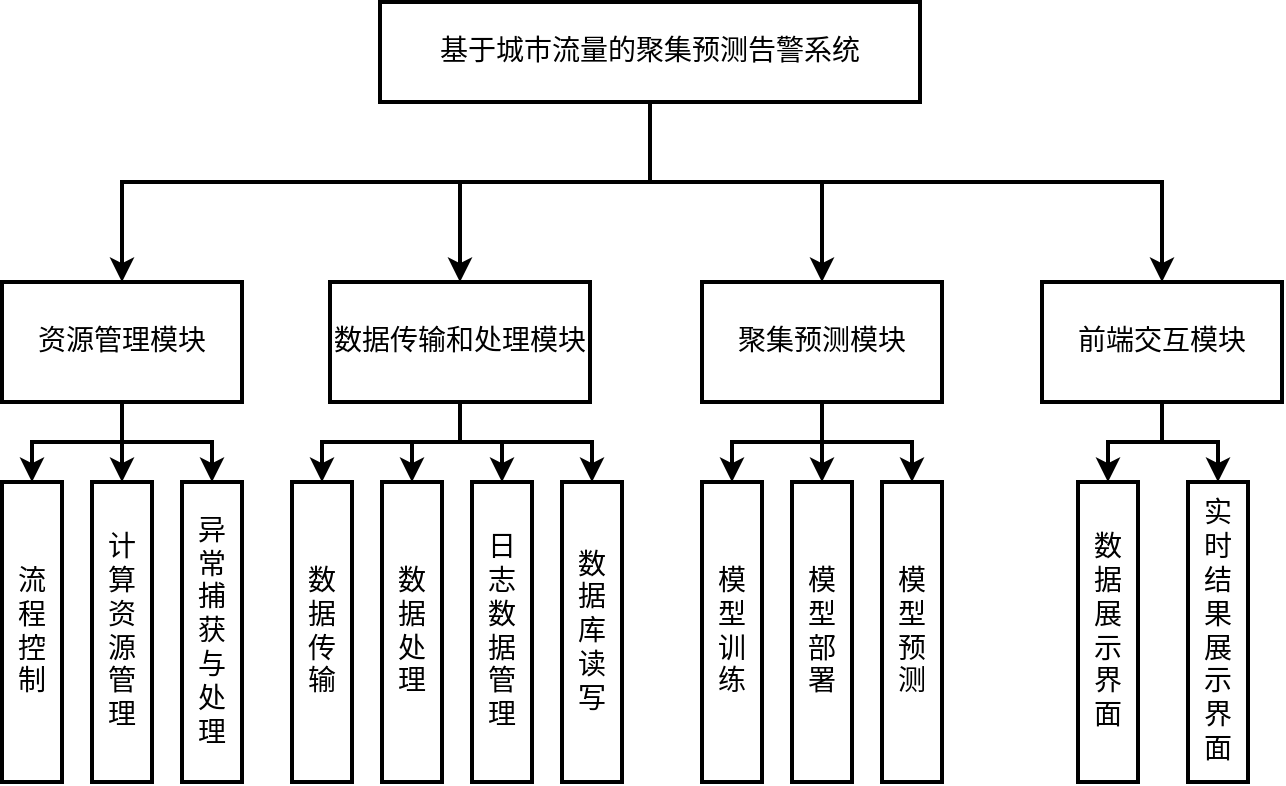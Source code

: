 <mxfile version="16.5.1" type="device"><diagram id="prtHgNgQTEPvFCAcTncT" name="Page-1"><mxGraphModel dx="1106" dy="997" grid="1" gridSize="10" guides="1" tooltips="1" connect="1" arrows="1" fold="1" page="1" pageScale="1" pageWidth="827" pageHeight="1169" math="0" shadow="0"><root><mxCell id="0"/><mxCell id="1" parent="0"/><mxCell id="UrFuqN-m0iXRGwO_2ISp-1" value="&lt;font style=&quot;font-size: 14px&quot; face=&quot;Times New Roman&quot;&gt;基于城市流量的聚集预测告警系统&lt;/font&gt;" style="rounded=0;whiteSpace=wrap;html=1;strokeWidth=2;" parent="1" vertex="1"><mxGeometry x="279" y="110" width="270" height="50" as="geometry"/></mxCell><mxCell id="UrFuqN-m0iXRGwO_2ISp-2" value="资源管理模块" style="rounded=0;whiteSpace=wrap;html=1;fontFamily=Times New Roman;fontSize=14;strokeWidth=2;" parent="1" vertex="1"><mxGeometry x="90" y="250" width="120" height="60" as="geometry"/></mxCell><mxCell id="UrFuqN-m0iXRGwO_2ISp-3" value="数据传输和处理模块" style="rounded=0;whiteSpace=wrap;html=1;fontFamily=Times New Roman;fontSize=14;strokeWidth=2;" parent="1" vertex="1"><mxGeometry x="254" y="250" width="130" height="60" as="geometry"/></mxCell><mxCell id="UrFuqN-m0iXRGwO_2ISp-4" value="聚集预测模块" style="rounded=0;whiteSpace=wrap;html=1;fontFamily=Times New Roman;fontSize=14;strokeWidth=2;" parent="1" vertex="1"><mxGeometry x="440" y="250" width="120" height="60" as="geometry"/></mxCell><mxCell id="UrFuqN-m0iXRGwO_2ISp-5" value="前端交互模块" style="rounded=0;whiteSpace=wrap;html=1;fontFamily=Times New Roman;fontSize=14;strokeWidth=2;" parent="1" vertex="1"><mxGeometry x="610" y="250" width="120" height="60" as="geometry"/></mxCell><mxCell id="UrFuqN-m0iXRGwO_2ISp-6" value="" style="endArrow=classic;html=1;rounded=0;fontFamily=Times New Roman;fontSize=14;exitX=0.5;exitY=1;exitDx=0;exitDy=0;entryX=0.5;entryY=0;entryDx=0;entryDy=0;strokeWidth=2;" parent="1" source="UrFuqN-m0iXRGwO_2ISp-1" target="UrFuqN-m0iXRGwO_2ISp-2" edge="1"><mxGeometry width="50" height="50" relative="1" as="geometry"><mxPoint x="390" y="550" as="sourcePoint"/><mxPoint x="440" y="500" as="targetPoint"/><Array as="points"><mxPoint x="414" y="200"/><mxPoint x="150" y="200"/></Array></mxGeometry></mxCell><mxCell id="UrFuqN-m0iXRGwO_2ISp-7" value="" style="endArrow=classic;html=1;rounded=0;fontFamily=Times New Roman;fontSize=14;exitX=0.5;exitY=1;exitDx=0;exitDy=0;entryX=0.5;entryY=0;entryDx=0;entryDy=0;strokeWidth=2;" parent="1" source="UrFuqN-m0iXRGwO_2ISp-1" target="UrFuqN-m0iXRGwO_2ISp-3" edge="1"><mxGeometry width="50" height="50" relative="1" as="geometry"><mxPoint x="424" y="170" as="sourcePoint"/><mxPoint x="110" y="260" as="targetPoint"/><Array as="points"><mxPoint x="414" y="200"/><mxPoint x="319" y="200"/></Array></mxGeometry></mxCell><mxCell id="UrFuqN-m0iXRGwO_2ISp-8" value="" style="endArrow=classic;html=1;rounded=0;fontFamily=Times New Roman;fontSize=14;exitX=0.5;exitY=1;exitDx=0;exitDy=0;entryX=0.5;entryY=0;entryDx=0;entryDy=0;strokeWidth=2;" parent="1" source="UrFuqN-m0iXRGwO_2ISp-1" target="UrFuqN-m0iXRGwO_2ISp-4" edge="1"><mxGeometry width="50" height="50" relative="1" as="geometry"><mxPoint x="434" y="180" as="sourcePoint"/><mxPoint x="120" y="270" as="targetPoint"/><Array as="points"><mxPoint x="414" y="200"/><mxPoint x="500" y="200"/></Array></mxGeometry></mxCell><mxCell id="UrFuqN-m0iXRGwO_2ISp-9" value="" style="endArrow=classic;html=1;rounded=0;fontFamily=Times New Roman;fontSize=14;exitX=0.5;exitY=1;exitDx=0;exitDy=0;strokeWidth=2;" parent="1" source="UrFuqN-m0iXRGwO_2ISp-1" target="UrFuqN-m0iXRGwO_2ISp-5" edge="1"><mxGeometry width="50" height="50" relative="1" as="geometry"><mxPoint x="520" y="350" as="sourcePoint"/><mxPoint x="230" y="470" as="targetPoint"/><Array as="points"><mxPoint x="414" y="200"/><mxPoint x="670" y="200"/></Array></mxGeometry></mxCell><mxCell id="UrFuqN-m0iXRGwO_2ISp-11" value="" style="rounded=0;whiteSpace=wrap;html=1;fontFamily=Times New Roman;fontSize=14;horizontal=1;verticalAlign=middle;fontColor=default;strokeWidth=2;" parent="1" vertex="1"><mxGeometry x="90" y="350" width="30" height="150" as="geometry"/></mxCell><mxCell id="UrFuqN-m0iXRGwO_2ISp-12" value="" style="rounded=0;whiteSpace=wrap;html=1;fontFamily=Times New Roman;fontSize=14;horizontal=1;verticalAlign=middle;fontColor=default;strokeWidth=2;" parent="1" vertex="1"><mxGeometry x="135" y="350" width="30" height="150" as="geometry"/></mxCell><mxCell id="UrFuqN-m0iXRGwO_2ISp-13" value="" style="rounded=0;whiteSpace=wrap;html=1;fontFamily=Times New Roman;fontSize=14;horizontal=1;verticalAlign=middle;fontColor=default;strokeWidth=2;" parent="1" vertex="1"><mxGeometry x="180" y="350" width="30" height="150" as="geometry"/></mxCell><mxCell id="UrFuqN-m0iXRGwO_2ISp-14" value="流程控制" style="text;html=1;strokeColor=none;fillColor=none;align=center;verticalAlign=middle;whiteSpace=wrap;rounded=0;fontFamily=Times New Roman;fontSize=14;fontColor=default;strokeWidth=2;" parent="1" vertex="1"><mxGeometry x="95" y="360" width="20" height="130" as="geometry"/></mxCell><mxCell id="UrFuqN-m0iXRGwO_2ISp-15" value="计算资源管理" style="text;html=1;strokeColor=none;fillColor=none;align=center;verticalAlign=middle;whiteSpace=wrap;rounded=0;fontFamily=Times New Roman;fontSize=14;fontColor=default;strokeWidth=2;" parent="1" vertex="1"><mxGeometry x="140" y="360" width="20" height="130" as="geometry"/></mxCell><mxCell id="UrFuqN-m0iXRGwO_2ISp-16" value="异常捕获与处理" style="text;html=1;strokeColor=none;fillColor=none;align=center;verticalAlign=middle;whiteSpace=wrap;rounded=0;fontFamily=Times New Roman;fontSize=14;fontColor=default;strokeWidth=2;" parent="1" vertex="1"><mxGeometry x="185" y="360" width="20" height="130" as="geometry"/></mxCell><mxCell id="UrFuqN-m0iXRGwO_2ISp-17" value="" style="endArrow=classic;html=1;rounded=0;fontFamily=Times New Roman;fontSize=14;fontColor=default;exitX=0.5;exitY=1;exitDx=0;exitDy=0;entryX=0.5;entryY=0;entryDx=0;entryDy=0;strokeWidth=2;" parent="1" source="UrFuqN-m0iXRGwO_2ISp-2" target="UrFuqN-m0iXRGwO_2ISp-11" edge="1"><mxGeometry width="50" height="50" relative="1" as="geometry"><mxPoint x="440" y="530" as="sourcePoint"/><mxPoint x="490" y="480" as="targetPoint"/><Array as="points"><mxPoint x="150" y="330"/><mxPoint x="105" y="330"/></Array></mxGeometry></mxCell><mxCell id="UrFuqN-m0iXRGwO_2ISp-18" value="" style="endArrow=classic;html=1;rounded=0;fontFamily=Times New Roman;fontSize=14;fontColor=default;exitX=0.5;exitY=1;exitDx=0;exitDy=0;entryX=0.5;entryY=0;entryDx=0;entryDy=0;strokeWidth=2;" parent="1" source="UrFuqN-m0iXRGwO_2ISp-2" target="UrFuqN-m0iXRGwO_2ISp-12" edge="1"><mxGeometry width="50" height="50" relative="1" as="geometry"><mxPoint x="440" y="530" as="sourcePoint"/><mxPoint x="490" y="480" as="targetPoint"/></mxGeometry></mxCell><mxCell id="UrFuqN-m0iXRGwO_2ISp-19" value="" style="endArrow=classic;html=1;rounded=0;fontFamily=Times New Roman;fontSize=14;fontColor=default;entryX=0.5;entryY=0;entryDx=0;entryDy=0;strokeWidth=2;" parent="1" target="UrFuqN-m0iXRGwO_2ISp-13" edge="1"><mxGeometry width="50" height="50" relative="1" as="geometry"><mxPoint x="150" y="310" as="sourcePoint"/><mxPoint x="490" y="480" as="targetPoint"/><Array as="points"><mxPoint x="150" y="330"/><mxPoint x="195" y="330"/></Array></mxGeometry></mxCell><mxCell id="UrFuqN-m0iXRGwO_2ISp-20" value="" style="rounded=0;whiteSpace=wrap;html=1;fontFamily=Times New Roman;fontSize=14;horizontal=1;verticalAlign=middle;fontColor=default;strokeWidth=2;" parent="1" vertex="1"><mxGeometry x="235" y="350" width="30" height="150" as="geometry"/></mxCell><mxCell id="UrFuqN-m0iXRGwO_2ISp-21" value="" style="rounded=0;whiteSpace=wrap;html=1;fontFamily=Times New Roman;fontSize=14;horizontal=1;verticalAlign=middle;fontColor=default;strokeWidth=2;" parent="1" vertex="1"><mxGeometry x="280" y="350" width="30" height="150" as="geometry"/></mxCell><mxCell id="UrFuqN-m0iXRGwO_2ISp-22" value="" style="rounded=0;whiteSpace=wrap;html=1;fontFamily=Times New Roman;fontSize=14;horizontal=1;verticalAlign=middle;fontColor=default;strokeWidth=2;" parent="1" vertex="1"><mxGeometry x="325" y="350" width="30" height="150" as="geometry"/></mxCell><mxCell id="UrFuqN-m0iXRGwO_2ISp-23" value="数据传输" style="text;html=1;strokeColor=none;fillColor=none;align=center;verticalAlign=middle;whiteSpace=wrap;rounded=0;fontFamily=Times New Roman;fontSize=14;fontColor=default;strokeWidth=2;" parent="1" vertex="1"><mxGeometry x="240" y="360" width="20" height="130" as="geometry"/></mxCell><mxCell id="UrFuqN-m0iXRGwO_2ISp-24" value="数据处理" style="text;html=1;strokeColor=none;fillColor=none;align=center;verticalAlign=middle;whiteSpace=wrap;rounded=0;fontFamily=Times New Roman;fontSize=14;fontColor=default;strokeWidth=2;" parent="1" vertex="1"><mxGeometry x="285" y="360" width="20" height="130" as="geometry"/></mxCell><mxCell id="UrFuqN-m0iXRGwO_2ISp-25" value="日志数据管理" style="text;html=1;strokeColor=none;fillColor=none;align=center;verticalAlign=middle;whiteSpace=wrap;rounded=0;fontFamily=Times New Roman;fontSize=14;fontColor=default;strokeWidth=2;" parent="1" vertex="1"><mxGeometry x="330" y="360" width="20" height="130" as="geometry"/></mxCell><mxCell id="UrFuqN-m0iXRGwO_2ISp-26" value="" style="endArrow=classic;html=1;rounded=0;fontFamily=Times New Roman;fontSize=14;fontColor=default;exitX=0.5;exitY=1;exitDx=0;exitDy=0;entryX=0.5;entryY=0;entryDx=0;entryDy=0;strokeWidth=2;" parent="1" target="UrFuqN-m0iXRGwO_2ISp-20" edge="1"><mxGeometry width="50" height="50" relative="1" as="geometry"><mxPoint x="319" y="310" as="sourcePoint"/><mxPoint x="659" y="480" as="targetPoint"/><Array as="points"><mxPoint x="319" y="330"/><mxPoint x="250" y="330"/></Array></mxGeometry></mxCell><mxCell id="UrFuqN-m0iXRGwO_2ISp-27" value="" style="endArrow=classic;html=1;rounded=0;fontFamily=Times New Roman;fontSize=14;fontColor=default;exitX=0.5;exitY=1;exitDx=0;exitDy=0;entryX=0.5;entryY=0;entryDx=0;entryDy=0;strokeWidth=2;" parent="1" target="UrFuqN-m0iXRGwO_2ISp-21" edge="1"><mxGeometry width="50" height="50" relative="1" as="geometry"><mxPoint x="319" y="310" as="sourcePoint"/><mxPoint x="659" y="480" as="targetPoint"/><Array as="points"><mxPoint x="319" y="330"/><mxPoint x="295" y="330"/></Array></mxGeometry></mxCell><mxCell id="UrFuqN-m0iXRGwO_2ISp-28" value="" style="endArrow=classic;html=1;rounded=0;fontFamily=Times New Roman;fontSize=14;fontColor=default;entryX=0.5;entryY=0;entryDx=0;entryDy=0;strokeWidth=2;" parent="1" target="UrFuqN-m0iXRGwO_2ISp-22" edge="1"><mxGeometry width="50" height="50" relative="1" as="geometry"><mxPoint x="319" y="310" as="sourcePoint"/><mxPoint x="659" y="480" as="targetPoint"/><Array as="points"><mxPoint x="319" y="330"/><mxPoint x="340" y="330"/></Array></mxGeometry></mxCell><mxCell id="UrFuqN-m0iXRGwO_2ISp-29" value="" style="rounded=0;whiteSpace=wrap;html=1;fontFamily=Times New Roman;fontSize=14;horizontal=1;verticalAlign=middle;fontColor=default;strokeWidth=2;" parent="1" vertex="1"><mxGeometry x="370" y="350" width="30" height="150" as="geometry"/></mxCell><mxCell id="UrFuqN-m0iXRGwO_2ISp-30" value="" style="endArrow=classic;html=1;rounded=0;fontFamily=Times New Roman;fontSize=14;fontColor=default;exitX=0.5;exitY=1;exitDx=0;exitDy=0;entryX=0.5;entryY=0;entryDx=0;entryDy=0;strokeWidth=2;" parent="1" source="UrFuqN-m0iXRGwO_2ISp-3" target="UrFuqN-m0iXRGwO_2ISp-29" edge="1"><mxGeometry width="50" height="50" relative="1" as="geometry"><mxPoint x="414" y="550" as="sourcePoint"/><mxPoint x="464" y="500" as="targetPoint"/><Array as="points"><mxPoint x="319" y="330"/><mxPoint x="385" y="330"/></Array></mxGeometry></mxCell><mxCell id="UrFuqN-m0iXRGwO_2ISp-31" value="数据库读写" style="text;html=1;strokeColor=none;fillColor=none;align=center;verticalAlign=middle;whiteSpace=wrap;rounded=0;fontFamily=Times New Roman;fontSize=14;fontColor=default;strokeWidth=2;" parent="1" vertex="1"><mxGeometry x="375" y="360" width="20" height="130" as="geometry"/></mxCell><mxCell id="UrFuqN-m0iXRGwO_2ISp-32" value="" style="rounded=0;whiteSpace=wrap;html=1;fontFamily=Times New Roman;fontSize=14;horizontal=1;verticalAlign=middle;fontColor=default;strokeWidth=2;" parent="1" vertex="1"><mxGeometry x="440" y="350" width="30" height="150" as="geometry"/></mxCell><mxCell id="UrFuqN-m0iXRGwO_2ISp-33" value="" style="rounded=0;whiteSpace=wrap;html=1;fontFamily=Times New Roman;fontSize=14;horizontal=1;verticalAlign=middle;fontColor=default;strokeWidth=2;" parent="1" vertex="1"><mxGeometry x="485" y="350" width="30" height="150" as="geometry"/></mxCell><mxCell id="UrFuqN-m0iXRGwO_2ISp-34" value="" style="rounded=0;whiteSpace=wrap;html=1;fontFamily=Times New Roman;fontSize=14;horizontal=1;verticalAlign=middle;fontColor=default;strokeWidth=2;" parent="1" vertex="1"><mxGeometry x="530" y="350" width="30" height="150" as="geometry"/></mxCell><mxCell id="UrFuqN-m0iXRGwO_2ISp-35" value="模型训练" style="text;html=1;strokeColor=none;fillColor=none;align=center;verticalAlign=middle;whiteSpace=wrap;rounded=0;fontFamily=Times New Roman;fontSize=14;fontColor=default;strokeWidth=2;" parent="1" vertex="1"><mxGeometry x="445" y="360" width="20" height="130" as="geometry"/></mxCell><mxCell id="UrFuqN-m0iXRGwO_2ISp-36" value="模型部署" style="text;html=1;strokeColor=none;fillColor=none;align=center;verticalAlign=middle;whiteSpace=wrap;rounded=0;fontFamily=Times New Roman;fontSize=14;fontColor=default;strokeWidth=2;" parent="1" vertex="1"><mxGeometry x="490" y="360" width="20" height="130" as="geometry"/></mxCell><mxCell id="UrFuqN-m0iXRGwO_2ISp-37" value="模型预测" style="text;html=1;strokeColor=none;fillColor=none;align=center;verticalAlign=middle;whiteSpace=wrap;rounded=0;fontFamily=Times New Roman;fontSize=14;fontColor=default;strokeWidth=2;" parent="1" vertex="1"><mxGeometry x="535" y="360" width="20" height="130" as="geometry"/></mxCell><mxCell id="UrFuqN-m0iXRGwO_2ISp-38" value="" style="endArrow=classic;html=1;rounded=0;fontFamily=Times New Roman;fontSize=14;fontColor=default;exitX=0.5;exitY=1;exitDx=0;exitDy=0;entryX=0.5;entryY=0;entryDx=0;entryDy=0;strokeWidth=2;" parent="1" target="UrFuqN-m0iXRGwO_2ISp-32" edge="1"><mxGeometry width="50" height="50" relative="1" as="geometry"><mxPoint x="500" y="310" as="sourcePoint"/><mxPoint x="840" y="480" as="targetPoint"/><Array as="points"><mxPoint x="500" y="330"/><mxPoint x="455" y="330"/></Array></mxGeometry></mxCell><mxCell id="UrFuqN-m0iXRGwO_2ISp-39" value="" style="endArrow=classic;html=1;rounded=0;fontFamily=Times New Roman;fontSize=14;fontColor=default;exitX=0.5;exitY=1;exitDx=0;exitDy=0;entryX=0.5;entryY=0;entryDx=0;entryDy=0;strokeWidth=2;" parent="1" target="UrFuqN-m0iXRGwO_2ISp-33" edge="1"><mxGeometry width="50" height="50" relative="1" as="geometry"><mxPoint x="500" y="310" as="sourcePoint"/><mxPoint x="840" y="480" as="targetPoint"/></mxGeometry></mxCell><mxCell id="UrFuqN-m0iXRGwO_2ISp-40" value="" style="endArrow=classic;html=1;rounded=0;fontFamily=Times New Roman;fontSize=14;fontColor=default;entryX=0.5;entryY=0;entryDx=0;entryDy=0;strokeWidth=2;" parent="1" target="UrFuqN-m0iXRGwO_2ISp-34" edge="1"><mxGeometry width="50" height="50" relative="1" as="geometry"><mxPoint x="500" y="310" as="sourcePoint"/><mxPoint x="840" y="480" as="targetPoint"/><Array as="points"><mxPoint x="500" y="330"/><mxPoint x="545" y="330"/></Array></mxGeometry></mxCell><mxCell id="UrFuqN-m0iXRGwO_2ISp-41" value="" style="rounded=0;whiteSpace=wrap;html=1;fontFamily=Times New Roman;fontSize=14;horizontal=1;verticalAlign=middle;fontColor=default;strokeWidth=2;" parent="1" vertex="1"><mxGeometry x="628" y="350" width="30" height="150" as="geometry"/></mxCell><mxCell id="UrFuqN-m0iXRGwO_2ISp-43" value="" style="rounded=0;whiteSpace=wrap;html=1;fontFamily=Times New Roman;fontSize=14;horizontal=1;verticalAlign=middle;fontColor=default;strokeWidth=2;" parent="1" vertex="1"><mxGeometry x="683" y="350" width="30" height="150" as="geometry"/></mxCell><mxCell id="UrFuqN-m0iXRGwO_2ISp-44" value="数据展示界面" style="text;html=1;strokeColor=none;fillColor=none;align=center;verticalAlign=middle;whiteSpace=wrap;rounded=0;fontFamily=Times New Roman;fontSize=14;fontColor=default;strokeWidth=2;" parent="1" vertex="1"><mxGeometry x="633" y="360" width="20" height="130" as="geometry"/></mxCell><mxCell id="UrFuqN-m0iXRGwO_2ISp-46" value="实时结果展示界面" style="text;html=1;strokeColor=none;fillColor=none;align=center;verticalAlign=middle;whiteSpace=wrap;rounded=0;fontFamily=Times New Roman;fontSize=14;fontColor=default;strokeWidth=2;" parent="1" vertex="1"><mxGeometry x="688" y="360" width="20" height="130" as="geometry"/></mxCell><mxCell id="UrFuqN-m0iXRGwO_2ISp-47" value="" style="endArrow=classic;html=1;rounded=0;fontFamily=Times New Roman;fontSize=14;fontColor=default;exitX=0.5;exitY=1;exitDx=0;exitDy=0;entryX=0.5;entryY=0;entryDx=0;entryDy=0;strokeWidth=2;" parent="1" target="UrFuqN-m0iXRGwO_2ISp-41" edge="1"><mxGeometry width="50" height="50" relative="1" as="geometry"><mxPoint x="670" y="310" as="sourcePoint"/><mxPoint x="1010" y="480" as="targetPoint"/><Array as="points"><mxPoint x="670" y="330"/><mxPoint x="643" y="330"/></Array></mxGeometry></mxCell><mxCell id="UrFuqN-m0iXRGwO_2ISp-49" value="" style="endArrow=classic;html=1;rounded=0;fontFamily=Times New Roman;fontSize=14;fontColor=default;entryX=0.5;entryY=0;entryDx=0;entryDy=0;strokeWidth=2;" parent="1" target="UrFuqN-m0iXRGwO_2ISp-43" edge="1"><mxGeometry width="50" height="50" relative="1" as="geometry"><mxPoint x="670" y="310" as="sourcePoint"/><mxPoint x="1010" y="480" as="targetPoint"/><Array as="points"><mxPoint x="670" y="330"/><mxPoint x="698" y="330"/></Array></mxGeometry></mxCell></root></mxGraphModel></diagram></mxfile>